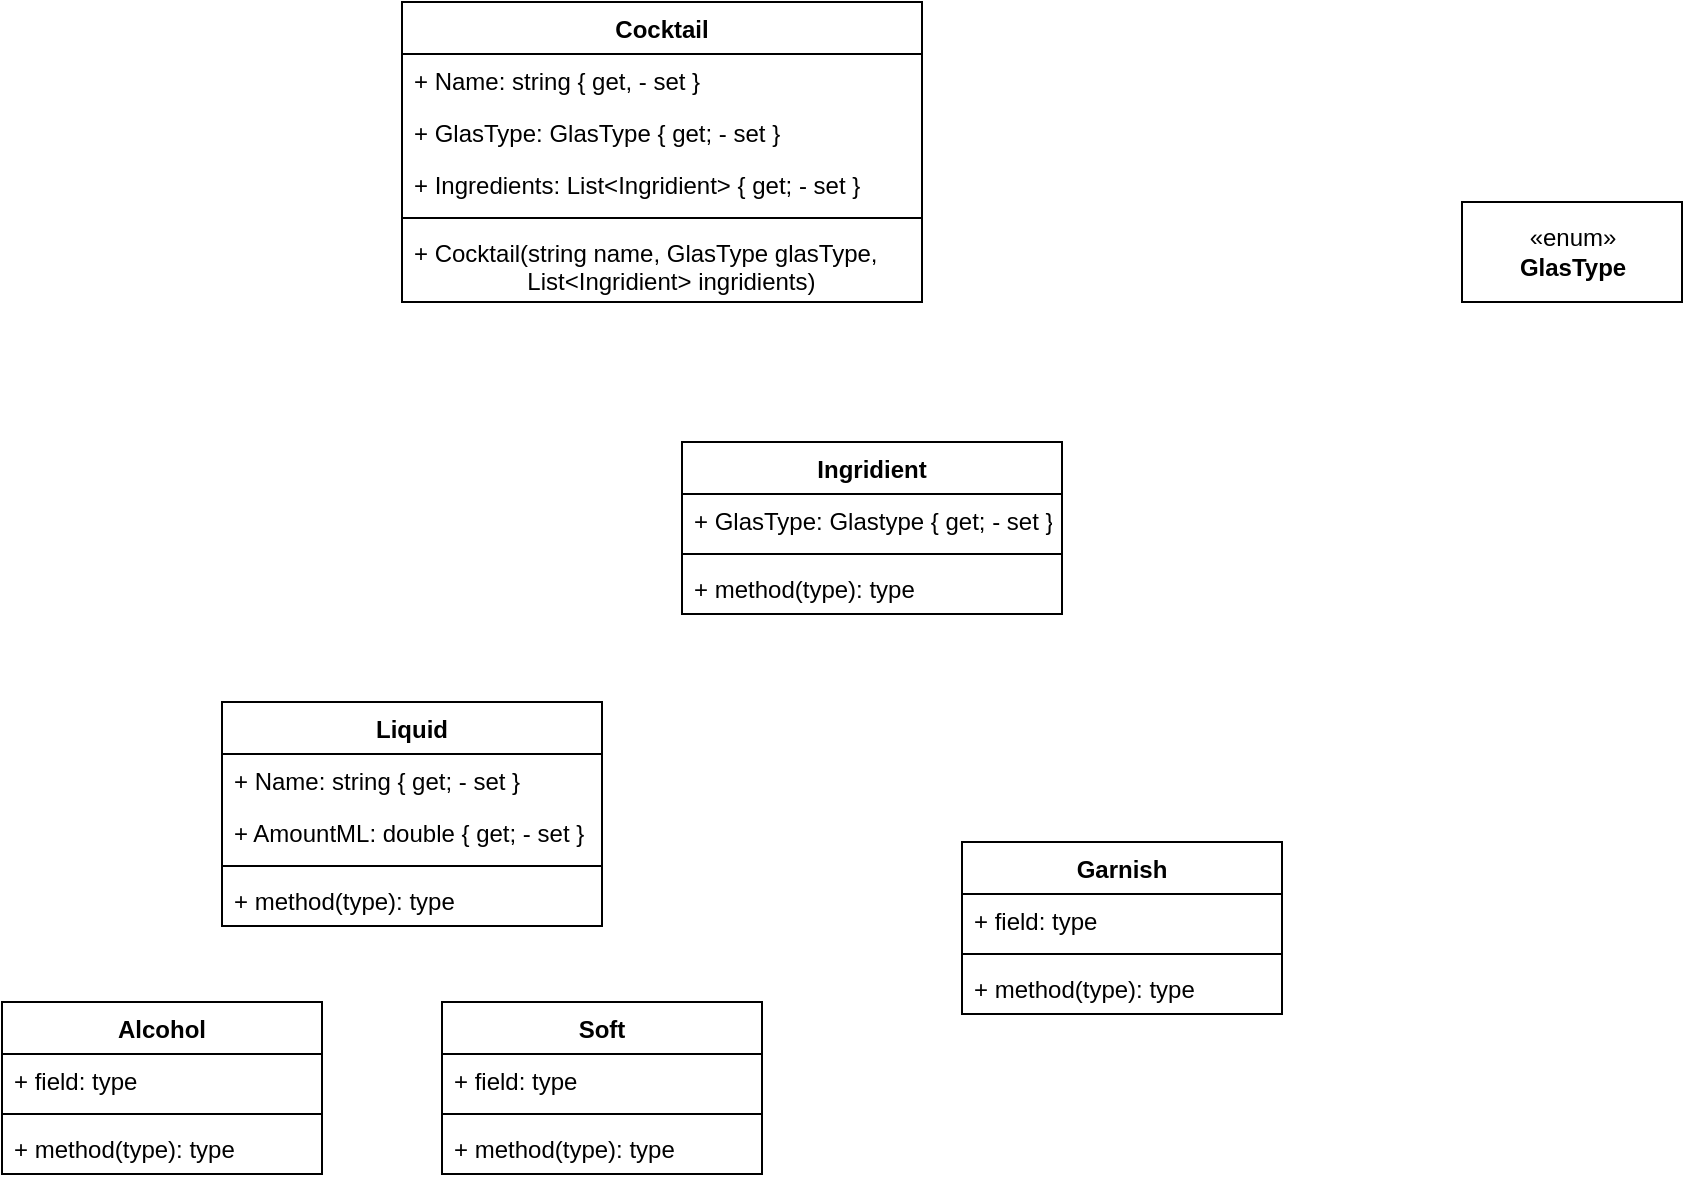 <mxfile version="16.5.1" type="device"><diagram id="wTf6DTLqPqXLkBDa_C5c" name="Side-1"><mxGraphModel dx="918" dy="721" grid="1" gridSize="10" guides="1" tooltips="1" connect="1" arrows="1" fold="1" page="1" pageScale="1" pageWidth="3300" pageHeight="4681" math="0" shadow="0"><root><mxCell id="0"/><mxCell id="1" parent="0"/><mxCell id="bw2okCE0Mlfz7H0UyRD0-1" value="Cocktail" style="swimlane;fontStyle=1;align=center;verticalAlign=top;childLayout=stackLayout;horizontal=1;startSize=26;horizontalStack=0;resizeParent=1;resizeParentMax=0;resizeLast=0;collapsible=1;marginBottom=0;" vertex="1" parent="1"><mxGeometry x="350" y="210" width="260" height="150" as="geometry"/></mxCell><mxCell id="bw2okCE0Mlfz7H0UyRD0-2" value="+ Name: string { get, - set }" style="text;strokeColor=none;fillColor=none;align=left;verticalAlign=top;spacingLeft=4;spacingRight=4;overflow=hidden;rotatable=0;points=[[0,0.5],[1,0.5]];portConstraint=eastwest;" vertex="1" parent="bw2okCE0Mlfz7H0UyRD0-1"><mxGeometry y="26" width="260" height="26" as="geometry"/></mxCell><mxCell id="bw2okCE0Mlfz7H0UyRD0-6" value="+ GlasType: GlasType { get; - set }" style="text;strokeColor=none;fillColor=none;align=left;verticalAlign=top;spacingLeft=4;spacingRight=4;overflow=hidden;rotatable=0;points=[[0,0.5],[1,0.5]];portConstraint=eastwest;" vertex="1" parent="bw2okCE0Mlfz7H0UyRD0-1"><mxGeometry y="52" width="260" height="26" as="geometry"/></mxCell><mxCell id="bw2okCE0Mlfz7H0UyRD0-7" value="+ Ingredients: List&lt;Ingridient&gt; { get; - set }" style="text;strokeColor=none;fillColor=none;align=left;verticalAlign=top;spacingLeft=4;spacingRight=4;overflow=hidden;rotatable=0;points=[[0,0.5],[1,0.5]];portConstraint=eastwest;" vertex="1" parent="bw2okCE0Mlfz7H0UyRD0-1"><mxGeometry y="78" width="260" height="26" as="geometry"/></mxCell><mxCell id="bw2okCE0Mlfz7H0UyRD0-3" value="" style="line;strokeWidth=1;fillColor=none;align=left;verticalAlign=middle;spacingTop=-1;spacingLeft=3;spacingRight=3;rotatable=0;labelPosition=right;points=[];portConstraint=eastwest;" vertex="1" parent="bw2okCE0Mlfz7H0UyRD0-1"><mxGeometry y="104" width="260" height="8" as="geometry"/></mxCell><mxCell id="bw2okCE0Mlfz7H0UyRD0-4" value="+ Cocktail(string name, GlasType glasType, &#10;                 List&lt;Ingridient&gt; ingridients)" style="text;strokeColor=none;fillColor=none;align=left;verticalAlign=top;spacingLeft=4;spacingRight=4;overflow=hidden;rotatable=0;points=[[0,0.5],[1,0.5]];portConstraint=eastwest;" vertex="1" parent="bw2okCE0Mlfz7H0UyRD0-1"><mxGeometry y="112" width="260" height="38" as="geometry"/></mxCell><mxCell id="bw2okCE0Mlfz7H0UyRD0-12" value="«enum»&lt;br&gt;&lt;b&gt;GlasType&lt;/b&gt;" style="html=1;" vertex="1" parent="1"><mxGeometry x="880" y="310" width="110" height="50" as="geometry"/></mxCell><mxCell id="bw2okCE0Mlfz7H0UyRD0-13" value="Liquid" style="swimlane;fontStyle=1;align=center;verticalAlign=top;childLayout=stackLayout;horizontal=1;startSize=26;horizontalStack=0;resizeParent=1;resizeParentMax=0;resizeLast=0;collapsible=1;marginBottom=0;" vertex="1" parent="1"><mxGeometry x="260" y="560" width="190" height="112" as="geometry"/></mxCell><mxCell id="bw2okCE0Mlfz7H0UyRD0-14" value="+ Name: string { get; - set }" style="text;strokeColor=none;fillColor=none;align=left;verticalAlign=top;spacingLeft=4;spacingRight=4;overflow=hidden;rotatable=0;points=[[0,0.5],[1,0.5]];portConstraint=eastwest;" vertex="1" parent="bw2okCE0Mlfz7H0UyRD0-13"><mxGeometry y="26" width="190" height="26" as="geometry"/></mxCell><mxCell id="bw2okCE0Mlfz7H0UyRD0-32" value="+ AmountML: double { get; - set }" style="text;strokeColor=none;fillColor=none;align=left;verticalAlign=top;spacingLeft=4;spacingRight=4;overflow=hidden;rotatable=0;points=[[0,0.5],[1,0.5]];portConstraint=eastwest;" vertex="1" parent="bw2okCE0Mlfz7H0UyRD0-13"><mxGeometry y="52" width="190" height="26" as="geometry"/></mxCell><mxCell id="bw2okCE0Mlfz7H0UyRD0-15" value="" style="line;strokeWidth=1;fillColor=none;align=left;verticalAlign=middle;spacingTop=-1;spacingLeft=3;spacingRight=3;rotatable=0;labelPosition=right;points=[];portConstraint=eastwest;" vertex="1" parent="bw2okCE0Mlfz7H0UyRD0-13"><mxGeometry y="78" width="190" height="8" as="geometry"/></mxCell><mxCell id="bw2okCE0Mlfz7H0UyRD0-16" value="+ method(type): type" style="text;strokeColor=none;fillColor=none;align=left;verticalAlign=top;spacingLeft=4;spacingRight=4;overflow=hidden;rotatable=0;points=[[0,0.5],[1,0.5]];portConstraint=eastwest;" vertex="1" parent="bw2okCE0Mlfz7H0UyRD0-13"><mxGeometry y="86" width="190" height="26" as="geometry"/></mxCell><mxCell id="bw2okCE0Mlfz7H0UyRD0-17" value="Garnish" style="swimlane;fontStyle=1;align=center;verticalAlign=top;childLayout=stackLayout;horizontal=1;startSize=26;horizontalStack=0;resizeParent=1;resizeParentMax=0;resizeLast=0;collapsible=1;marginBottom=0;" vertex="1" parent="1"><mxGeometry x="630" y="630" width="160" height="86" as="geometry"/></mxCell><mxCell id="bw2okCE0Mlfz7H0UyRD0-18" value="+ field: type" style="text;strokeColor=none;fillColor=none;align=left;verticalAlign=top;spacingLeft=4;spacingRight=4;overflow=hidden;rotatable=0;points=[[0,0.5],[1,0.5]];portConstraint=eastwest;" vertex="1" parent="bw2okCE0Mlfz7H0UyRD0-17"><mxGeometry y="26" width="160" height="26" as="geometry"/></mxCell><mxCell id="bw2okCE0Mlfz7H0UyRD0-19" value="" style="line;strokeWidth=1;fillColor=none;align=left;verticalAlign=middle;spacingTop=-1;spacingLeft=3;spacingRight=3;rotatable=0;labelPosition=right;points=[];portConstraint=eastwest;" vertex="1" parent="bw2okCE0Mlfz7H0UyRD0-17"><mxGeometry y="52" width="160" height="8" as="geometry"/></mxCell><mxCell id="bw2okCE0Mlfz7H0UyRD0-20" value="+ method(type): type" style="text;strokeColor=none;fillColor=none;align=left;verticalAlign=top;spacingLeft=4;spacingRight=4;overflow=hidden;rotatable=0;points=[[0,0.5],[1,0.5]];portConstraint=eastwest;" vertex="1" parent="bw2okCE0Mlfz7H0UyRD0-17"><mxGeometry y="60" width="160" height="26" as="geometry"/></mxCell><mxCell id="bw2okCE0Mlfz7H0UyRD0-22" value="Alcohol" style="swimlane;fontStyle=1;align=center;verticalAlign=top;childLayout=stackLayout;horizontal=1;startSize=26;horizontalStack=0;resizeParent=1;resizeParentMax=0;resizeLast=0;collapsible=1;marginBottom=0;" vertex="1" parent="1"><mxGeometry x="150" y="710" width="160" height="86" as="geometry"/></mxCell><mxCell id="bw2okCE0Mlfz7H0UyRD0-23" value="+ field: type" style="text;strokeColor=none;fillColor=none;align=left;verticalAlign=top;spacingLeft=4;spacingRight=4;overflow=hidden;rotatable=0;points=[[0,0.5],[1,0.5]];portConstraint=eastwest;" vertex="1" parent="bw2okCE0Mlfz7H0UyRD0-22"><mxGeometry y="26" width="160" height="26" as="geometry"/></mxCell><mxCell id="bw2okCE0Mlfz7H0UyRD0-24" value="" style="line;strokeWidth=1;fillColor=none;align=left;verticalAlign=middle;spacingTop=-1;spacingLeft=3;spacingRight=3;rotatable=0;labelPosition=right;points=[];portConstraint=eastwest;" vertex="1" parent="bw2okCE0Mlfz7H0UyRD0-22"><mxGeometry y="52" width="160" height="8" as="geometry"/></mxCell><mxCell id="bw2okCE0Mlfz7H0UyRD0-25" value="+ method(type): type" style="text;strokeColor=none;fillColor=none;align=left;verticalAlign=top;spacingLeft=4;spacingRight=4;overflow=hidden;rotatable=0;points=[[0,0.5],[1,0.5]];portConstraint=eastwest;" vertex="1" parent="bw2okCE0Mlfz7H0UyRD0-22"><mxGeometry y="60" width="160" height="26" as="geometry"/></mxCell><mxCell id="bw2okCE0Mlfz7H0UyRD0-26" value="Soft" style="swimlane;fontStyle=1;align=center;verticalAlign=top;childLayout=stackLayout;horizontal=1;startSize=26;horizontalStack=0;resizeParent=1;resizeParentMax=0;resizeLast=0;collapsible=1;marginBottom=0;" vertex="1" parent="1"><mxGeometry x="370" y="710" width="160" height="86" as="geometry"/></mxCell><mxCell id="bw2okCE0Mlfz7H0UyRD0-27" value="+ field: type" style="text;strokeColor=none;fillColor=none;align=left;verticalAlign=top;spacingLeft=4;spacingRight=4;overflow=hidden;rotatable=0;points=[[0,0.5],[1,0.5]];portConstraint=eastwest;" vertex="1" parent="bw2okCE0Mlfz7H0UyRD0-26"><mxGeometry y="26" width="160" height="26" as="geometry"/></mxCell><mxCell id="bw2okCE0Mlfz7H0UyRD0-28" value="" style="line;strokeWidth=1;fillColor=none;align=left;verticalAlign=middle;spacingTop=-1;spacingLeft=3;spacingRight=3;rotatable=0;labelPosition=right;points=[];portConstraint=eastwest;" vertex="1" parent="bw2okCE0Mlfz7H0UyRD0-26"><mxGeometry y="52" width="160" height="8" as="geometry"/></mxCell><mxCell id="bw2okCE0Mlfz7H0UyRD0-29" value="+ method(type): type" style="text;strokeColor=none;fillColor=none;align=left;verticalAlign=top;spacingLeft=4;spacingRight=4;overflow=hidden;rotatable=0;points=[[0,0.5],[1,0.5]];portConstraint=eastwest;" vertex="1" parent="bw2okCE0Mlfz7H0UyRD0-26"><mxGeometry y="60" width="160" height="26" as="geometry"/></mxCell><mxCell id="bw2okCE0Mlfz7H0UyRD0-34" value="Ingridient" style="swimlane;fontStyle=1;align=center;verticalAlign=top;childLayout=stackLayout;horizontal=1;startSize=26;horizontalStack=0;resizeParent=1;resizeParentMax=0;resizeLast=0;collapsible=1;marginBottom=0;" vertex="1" parent="1"><mxGeometry x="490" y="430" width="190" height="86" as="geometry"/></mxCell><mxCell id="bw2okCE0Mlfz7H0UyRD0-35" value="+ GlasType: Glastype { get; - set }" style="text;strokeColor=none;fillColor=none;align=left;verticalAlign=top;spacingLeft=4;spacingRight=4;overflow=hidden;rotatable=0;points=[[0,0.5],[1,0.5]];portConstraint=eastwest;" vertex="1" parent="bw2okCE0Mlfz7H0UyRD0-34"><mxGeometry y="26" width="190" height="26" as="geometry"/></mxCell><mxCell id="bw2okCE0Mlfz7H0UyRD0-36" value="" style="line;strokeWidth=1;fillColor=none;align=left;verticalAlign=middle;spacingTop=-1;spacingLeft=3;spacingRight=3;rotatable=0;labelPosition=right;points=[];portConstraint=eastwest;" vertex="1" parent="bw2okCE0Mlfz7H0UyRD0-34"><mxGeometry y="52" width="190" height="8" as="geometry"/></mxCell><mxCell id="bw2okCE0Mlfz7H0UyRD0-37" value="+ method(type): type" style="text;strokeColor=none;fillColor=none;align=left;verticalAlign=top;spacingLeft=4;spacingRight=4;overflow=hidden;rotatable=0;points=[[0,0.5],[1,0.5]];portConstraint=eastwest;" vertex="1" parent="bw2okCE0Mlfz7H0UyRD0-34"><mxGeometry y="60" width="190" height="26" as="geometry"/></mxCell></root></mxGraphModel></diagram></mxfile>